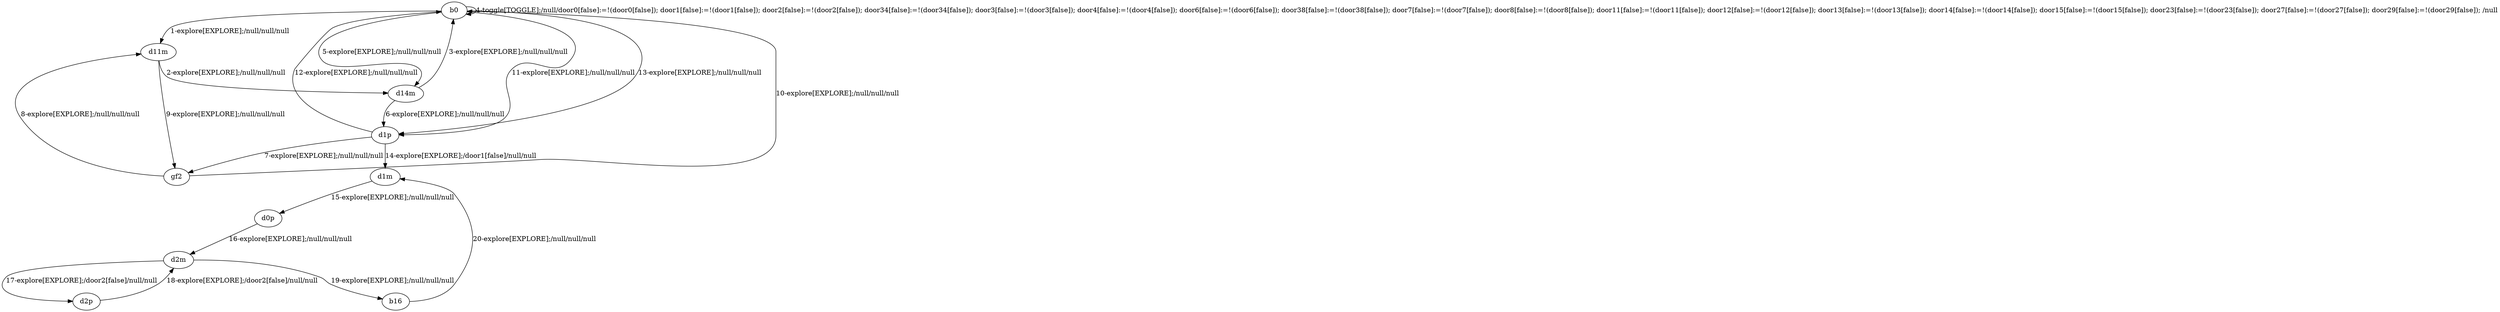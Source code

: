 # Total number of goals covered by this test: 2
# b16 --> d1m
# d0p --> d2m

digraph g {
"b0" -> "d11m" [label = "1-explore[EXPLORE];/null/null/null"];
"d11m" -> "d14m" [label = "2-explore[EXPLORE];/null/null/null"];
"d14m" -> "b0" [label = "3-explore[EXPLORE];/null/null/null"];
"b0" -> "b0" [label = "4-toggle[TOGGLE];/null/door0[false]:=!(door0[false]); door1[false]:=!(door1[false]); door2[false]:=!(door2[false]); door34[false]:=!(door34[false]); door3[false]:=!(door3[false]); door4[false]:=!(door4[false]); door6[false]:=!(door6[false]); door38[false]:=!(door38[false]); door7[false]:=!(door7[false]); door8[false]:=!(door8[false]); door11[false]:=!(door11[false]); door12[false]:=!(door12[false]); door13[false]:=!(door13[false]); door14[false]:=!(door14[false]); door15[false]:=!(door15[false]); door23[false]:=!(door23[false]); door27[false]:=!(door27[false]); door29[false]:=!(door29[false]); /null"];
"b0" -> "d14m" [label = "5-explore[EXPLORE];/null/null/null"];
"d14m" -> "d1p" [label = "6-explore[EXPLORE];/null/null/null"];
"d1p" -> "gf2" [label = "7-explore[EXPLORE];/null/null/null"];
"gf2" -> "d11m" [label = "8-explore[EXPLORE];/null/null/null"];
"d11m" -> "gf2" [label = "9-explore[EXPLORE];/null/null/null"];
"gf2" -> "b0" [label = "10-explore[EXPLORE];/null/null/null"];
"b0" -> "d1p" [label = "11-explore[EXPLORE];/null/null/null"];
"d1p" -> "b0" [label = "12-explore[EXPLORE];/null/null/null"];
"b0" -> "d1p" [label = "13-explore[EXPLORE];/null/null/null"];
"d1p" -> "d1m" [label = "14-explore[EXPLORE];/door1[false]/null/null"];
"d1m" -> "d0p" [label = "15-explore[EXPLORE];/null/null/null"];
"d0p" -> "d2m" [label = "16-explore[EXPLORE];/null/null/null"];
"d2m" -> "d2p" [label = "17-explore[EXPLORE];/door2[false]/null/null"];
"d2p" -> "d2m" [label = "18-explore[EXPLORE];/door2[false]/null/null"];
"d2m" -> "b16" [label = "19-explore[EXPLORE];/null/null/null"];
"b16" -> "d1m" [label = "20-explore[EXPLORE];/null/null/null"];
}